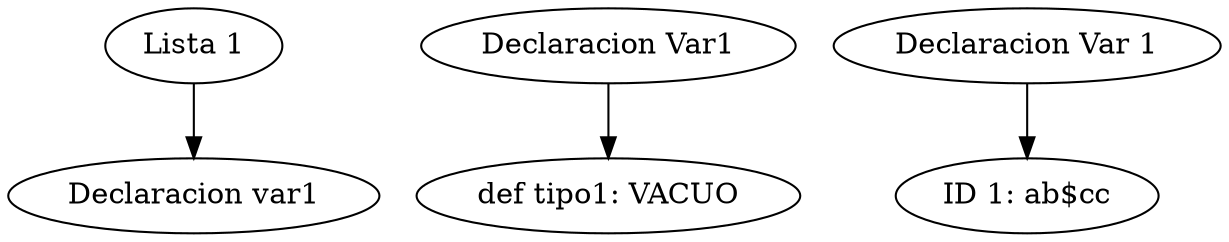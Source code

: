 digraph G {
	"Lista 1" -> "Declaracion var1"
	"Declaracion Var1" -> "def tipo1: VACUO"
	"Declaracion Var 1" -> "ID 1: ab$cc" 
}